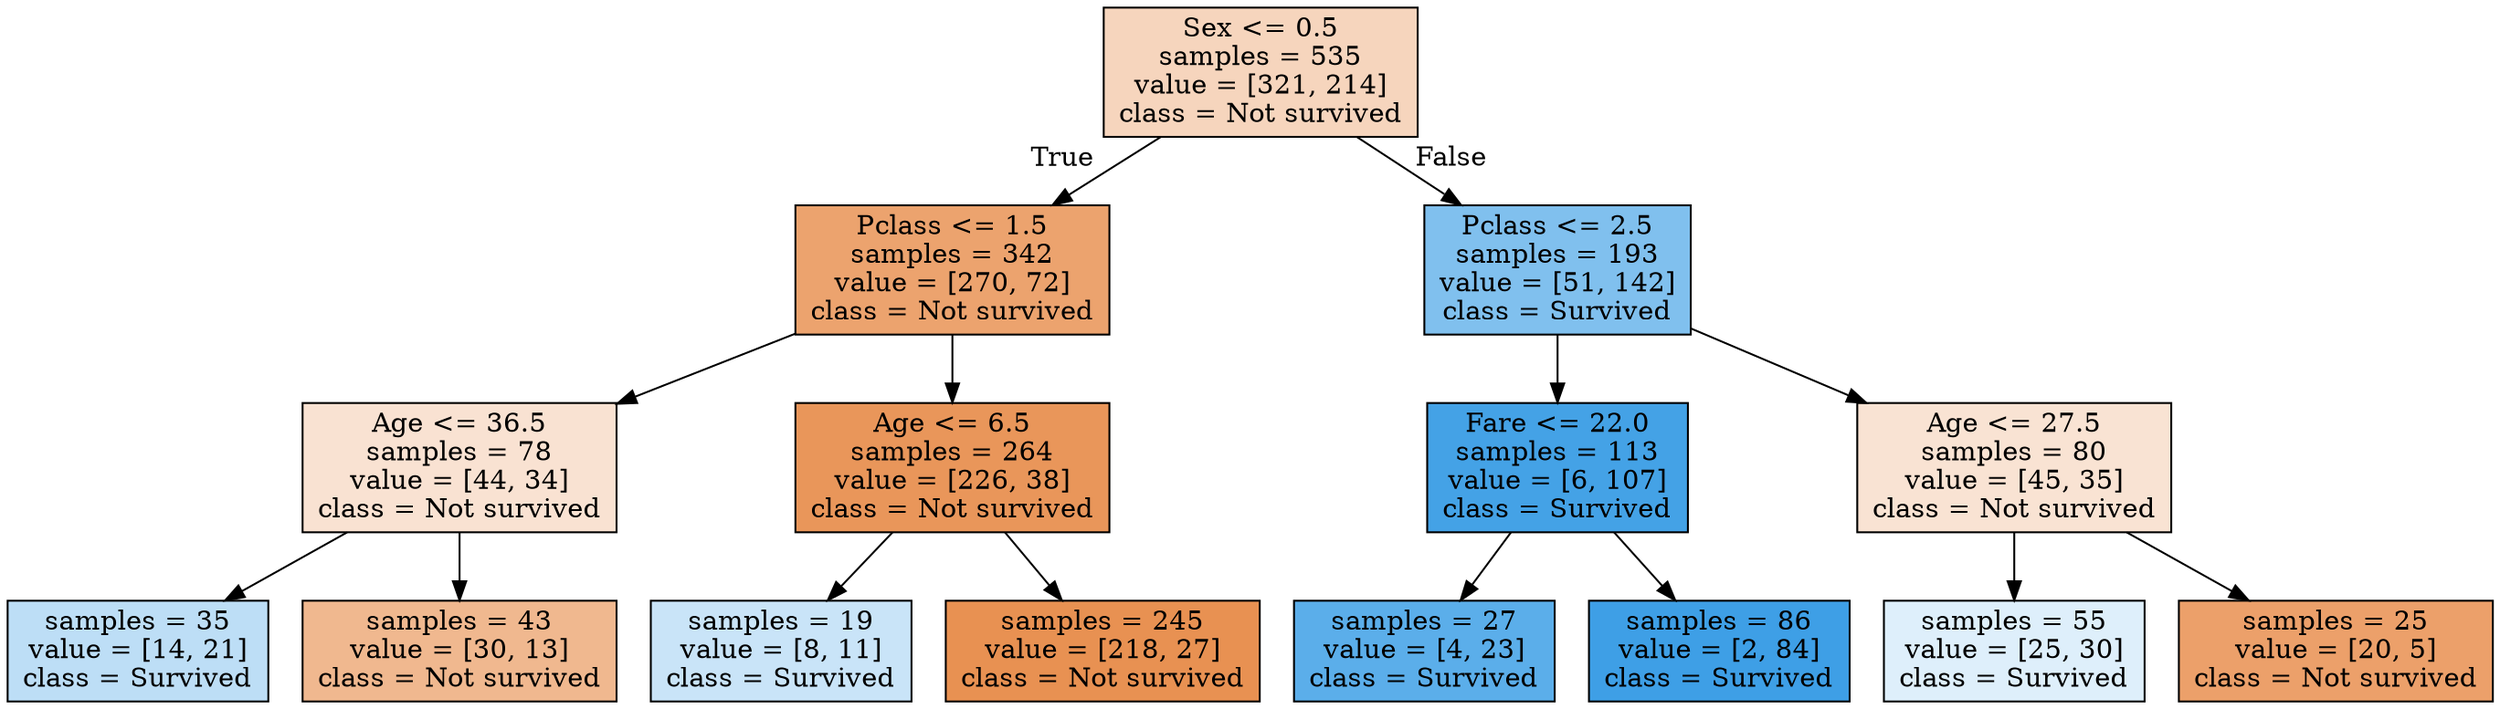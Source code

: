 digraph Tree {
node [shape=box, style="filled", color="black"] ;
0 [label="Sex <= 0.5\nsamples = 535\nvalue = [321, 214]\nclass = Not survived", fillcolor="#f6d5bd"] ;
1 [label="Pclass <= 1.5\nsamples = 342\nvalue = [270, 72]\nclass = Not survived", fillcolor="#eca36e"] ;
0 -> 1 [labeldistance=2.5, labelangle=45, headlabel="True"] ;
2 [label="Age <= 36.5\nsamples = 78\nvalue = [44, 34]\nclass = Not survived", fillcolor="#f9e2d2"] ;
1 -> 2 ;
3 [label="samples = 35\nvalue = [14, 21]\nclass = Survived", fillcolor="#bddef6"] ;
2 -> 3 ;
4 [label="samples = 43\nvalue = [30, 13]\nclass = Not survived", fillcolor="#f0b88f"] ;
2 -> 4 ;
5 [label="Age <= 6.5\nsamples = 264\nvalue = [226, 38]\nclass = Not survived", fillcolor="#e9965a"] ;
1 -> 5 ;
6 [label="samples = 19\nvalue = [8, 11]\nclass = Survived", fillcolor="#c9e4f8"] ;
5 -> 6 ;
7 [label="samples = 245\nvalue = [218, 27]\nclass = Not survived", fillcolor="#e89152"] ;
5 -> 7 ;
8 [label="Pclass <= 2.5\nsamples = 193\nvalue = [51, 142]\nclass = Survived", fillcolor="#80c0ee"] ;
0 -> 8 [labeldistance=2.5, labelangle=-45, headlabel="False"] ;
9 [label="Fare <= 22.0\nsamples = 113\nvalue = [6, 107]\nclass = Survived", fillcolor="#44a2e6"] ;
8 -> 9 ;
10 [label="samples = 27\nvalue = [4, 23]\nclass = Survived", fillcolor="#5baeea"] ;
9 -> 10 ;
11 [label="samples = 86\nvalue = [2, 84]\nclass = Survived", fillcolor="#3e9fe6"] ;
9 -> 11 ;
12 [label="Age <= 27.5\nsamples = 80\nvalue = [45, 35]\nclass = Not survived", fillcolor="#f9e3d3"] ;
8 -> 12 ;
13 [label="samples = 55\nvalue = [25, 30]\nclass = Survived", fillcolor="#deeffb"] ;
12 -> 13 ;
14 [label="samples = 25\nvalue = [20, 5]\nclass = Not survived", fillcolor="#eca06a"] ;
12 -> 14 ;
}
